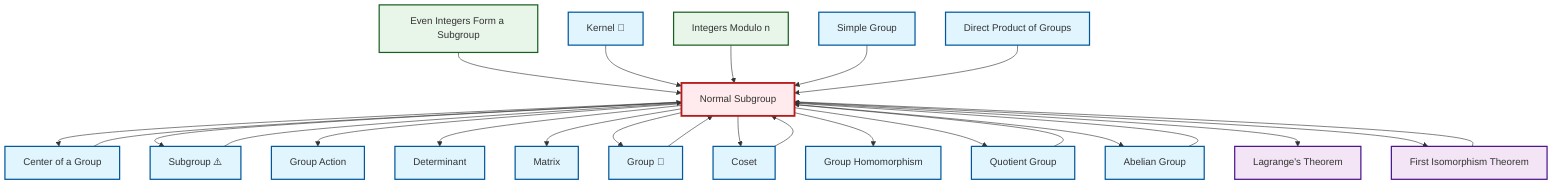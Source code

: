 graph TD
    classDef definition fill:#e1f5fe,stroke:#01579b,stroke-width:2px
    classDef theorem fill:#f3e5f5,stroke:#4a148c,stroke-width:2px
    classDef axiom fill:#fff3e0,stroke:#e65100,stroke-width:2px
    classDef example fill:#e8f5e9,stroke:#1b5e20,stroke-width:2px
    classDef current fill:#ffebee,stroke:#b71c1c,stroke-width:3px
    ex-quotient-integers-mod-n["Integers Modulo n"]:::example
    def-center-of-group["Center of a Group"]:::definition
    def-group["Group 📝"]:::definition
    def-determinant["Determinant"]:::definition
    def-coset["Coset"]:::definition
    def-matrix["Matrix"]:::definition
    def-group-action["Group Action"]:::definition
    def-quotient-group["Quotient Group"]:::definition
    thm-lagrange["Lagrange's Theorem"]:::theorem
    def-simple-group["Simple Group"]:::definition
    def-abelian-group["Abelian Group"]:::definition
    ex-even-integers-subgroup["Even Integers Form a Subgroup"]:::example
    thm-first-isomorphism["First Isomorphism Theorem"]:::theorem
    def-direct-product["Direct Product of Groups"]:::definition
    def-subgroup["Subgroup ⚠️"]:::definition
    def-homomorphism["Group Homomorphism"]:::definition
    def-kernel["Kernel 📝"]:::definition
    def-normal-subgroup["Normal Subgroup"]:::definition
    ex-even-integers-subgroup --> def-normal-subgroup
    def-normal-subgroup --> def-center-of-group
    def-normal-subgroup --> def-subgroup
    def-normal-subgroup --> def-group-action
    def-group --> def-normal-subgroup
    thm-first-isomorphism --> def-normal-subgroup
    def-kernel --> def-normal-subgroup
    def-normal-subgroup --> def-determinant
    def-normal-subgroup --> def-matrix
    def-normal-subgroup --> def-group
    def-center-of-group --> def-normal-subgroup
    def-subgroup --> def-normal-subgroup
    def-coset --> def-normal-subgroup
    def-normal-subgroup --> def-coset
    def-normal-subgroup --> def-homomorphism
    ex-quotient-integers-mod-n --> def-normal-subgroup
    def-normal-subgroup --> def-quotient-group
    def-simple-group --> def-normal-subgroup
    def-normal-subgroup --> def-abelian-group
    def-abelian-group --> def-normal-subgroup
    def-normal-subgroup --> thm-lagrange
    def-normal-subgroup --> thm-first-isomorphism
    def-quotient-group --> def-normal-subgroup
    def-direct-product --> def-normal-subgroup
    class def-normal-subgroup current